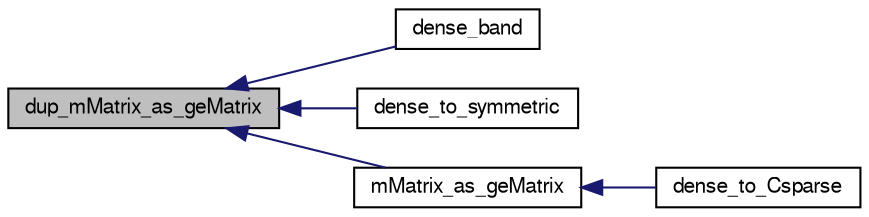 digraph G
{
  edge [fontname="FreeSans",fontsize=10,labelfontname="FreeSans",labelfontsize=10];
  node [fontname="FreeSans",fontsize=10,shape=record];
  rankdir=LR;
  Node1 [label="dup_mMatrix_as_geMatrix",height=0.2,width=0.4,color="black", fillcolor="grey75", style="filled" fontcolor="black"];
  Node1 -> Node2 [dir=back,color="midnightblue",fontsize=10,style="solid",fontname="FreeSans"];
  Node2 [label="dense_band",height=0.2,width=0.4,color="black", fillcolor="white", style="filled",URL="$dense_8h.html#fc94ab69278e25ef4ea5ed5ba90935c3"];
  Node1 -> Node3 [dir=back,color="midnightblue",fontsize=10,style="solid",fontname="FreeSans"];
  Node3 [label="dense_to_symmetric",height=0.2,width=0.4,color="black", fillcolor="white", style="filled",URL="$dense_8h.html#389bdf26bd829335d25dffb4244c9ae6"];
  Node1 -> Node4 [dir=back,color="midnightblue",fontsize=10,style="solid",fontname="FreeSans"];
  Node4 [label="mMatrix_as_geMatrix",height=0.2,width=0.4,color="black", fillcolor="white", style="filled",URL="$Mutils_8h.html#623039270a92fce0643031ef7f6e72b2"];
  Node4 -> Node5 [dir=back,color="midnightblue",fontsize=10,style="solid",fontname="FreeSans"];
  Node5 [label="dense_to_Csparse",height=0.2,width=0.4,color="black", fillcolor="white", style="filled",URL="$dense_8h.html#33b46f3a16a95734d4875ddfbfa079cb"];
}
